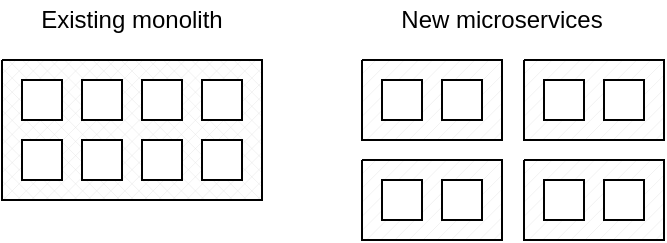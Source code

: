 <mxfile version="14.3.0" type="github">
  <diagram id="RNcFUo7VqlwyPA8upu9-" name="Page-1">
    <mxGraphModel dx="1186" dy="577" grid="1" gridSize="10" guides="1" tooltips="1" connect="1" arrows="1" fold="1" page="1" pageScale="1" pageWidth="850" pageHeight="1100" math="0" shadow="0">
      <root>
        <mxCell id="0" />
        <mxCell id="1" parent="0" />
        <mxCell id="mi0LymcQ1pZLXuuPxlSq-2" value="" style="verticalLabelPosition=bottom;verticalAlign=top;html=1;shape=mxgraph.basic.patternFillRect;fillStyle=diagGrid;step=5;fillStrokeWidth=0.2;fillStrokeColor=#dddddd;" parent="1" vertex="1">
          <mxGeometry x="10" y="40" width="130" height="70" as="geometry" />
        </mxCell>
        <mxCell id="mi0LymcQ1pZLXuuPxlSq-3" value="" style="verticalLabelPosition=bottom;verticalAlign=top;html=1;shape=mxgraph.basic.patternFillRect;fillStyle=diag;step=5;fillStrokeWidth=0.2;fillStrokeColor=#dddddd;" parent="1" vertex="1">
          <mxGeometry x="190" y="40" width="70" height="40" as="geometry" />
        </mxCell>
        <mxCell id="mi0LymcQ1pZLXuuPxlSq-4" value="" style="whiteSpace=wrap;html=1;aspect=fixed;" parent="1" vertex="1">
          <mxGeometry x="20" y="50" width="20" height="20" as="geometry" />
        </mxCell>
        <mxCell id="mi0LymcQ1pZLXuuPxlSq-5" value="" style="whiteSpace=wrap;html=1;aspect=fixed;" parent="1" vertex="1">
          <mxGeometry x="50" y="50" width="20" height="20" as="geometry" />
        </mxCell>
        <mxCell id="mi0LymcQ1pZLXuuPxlSq-6" value="" style="whiteSpace=wrap;html=1;aspect=fixed;" parent="1" vertex="1">
          <mxGeometry x="80" y="50" width="20" height="20" as="geometry" />
        </mxCell>
        <mxCell id="mi0LymcQ1pZLXuuPxlSq-7" value="" style="whiteSpace=wrap;html=1;aspect=fixed;" parent="1" vertex="1">
          <mxGeometry x="110" y="50" width="20" height="20" as="geometry" />
        </mxCell>
        <mxCell id="mi0LymcQ1pZLXuuPxlSq-8" value="" style="whiteSpace=wrap;html=1;aspect=fixed;" parent="1" vertex="1">
          <mxGeometry x="20" y="80" width="20" height="20" as="geometry" />
        </mxCell>
        <mxCell id="mi0LymcQ1pZLXuuPxlSq-9" value="" style="whiteSpace=wrap;html=1;aspect=fixed;" parent="1" vertex="1">
          <mxGeometry x="50" y="80" width="20" height="20" as="geometry" />
        </mxCell>
        <mxCell id="mi0LymcQ1pZLXuuPxlSq-10" value="" style="whiteSpace=wrap;html=1;aspect=fixed;" parent="1" vertex="1">
          <mxGeometry x="80" y="80" width="20" height="20" as="geometry" />
        </mxCell>
        <mxCell id="mi0LymcQ1pZLXuuPxlSq-11" value="" style="whiteSpace=wrap;html=1;aspect=fixed;" parent="1" vertex="1">
          <mxGeometry x="110" y="80" width="20" height="20" as="geometry" />
        </mxCell>
        <mxCell id="mi0LymcQ1pZLXuuPxlSq-13" value="" style="whiteSpace=wrap;html=1;aspect=fixed;" parent="1" vertex="1">
          <mxGeometry x="200" y="50" width="20" height="20" as="geometry" />
        </mxCell>
        <mxCell id="mi0LymcQ1pZLXuuPxlSq-14" value="" style="whiteSpace=wrap;html=1;aspect=fixed;" parent="1" vertex="1">
          <mxGeometry x="230" y="50" width="20" height="20" as="geometry" />
        </mxCell>
        <mxCell id="mi0LymcQ1pZLXuuPxlSq-16" value="" style="verticalLabelPosition=bottom;verticalAlign=top;html=1;shape=mxgraph.basic.patternFillRect;fillStyle=diag;step=5;fillStrokeWidth=0.2;fillStrokeColor=#dddddd;" parent="1" vertex="1">
          <mxGeometry x="190" y="90" width="70" height="40" as="geometry" />
        </mxCell>
        <mxCell id="mi0LymcQ1pZLXuuPxlSq-17" value="" style="whiteSpace=wrap;html=1;aspect=fixed;" parent="1" vertex="1">
          <mxGeometry x="200" y="100" width="20" height="20" as="geometry" />
        </mxCell>
        <mxCell id="mi0LymcQ1pZLXuuPxlSq-18" value="" style="whiteSpace=wrap;html=1;aspect=fixed;" parent="1" vertex="1">
          <mxGeometry x="230" y="100" width="20" height="20" as="geometry" />
        </mxCell>
        <mxCell id="mi0LymcQ1pZLXuuPxlSq-19" value="" style="verticalLabelPosition=bottom;verticalAlign=top;html=1;shape=mxgraph.basic.patternFillRect;fillStyle=diag;step=5;fillStrokeWidth=0.2;fillStrokeColor=#dddddd;" parent="1" vertex="1">
          <mxGeometry x="271" y="40" width="70" height="40" as="geometry" />
        </mxCell>
        <mxCell id="mi0LymcQ1pZLXuuPxlSq-20" value="" style="whiteSpace=wrap;html=1;aspect=fixed;" parent="1" vertex="1">
          <mxGeometry x="281" y="50" width="20" height="20" as="geometry" />
        </mxCell>
        <mxCell id="mi0LymcQ1pZLXuuPxlSq-21" value="" style="whiteSpace=wrap;html=1;aspect=fixed;" parent="1" vertex="1">
          <mxGeometry x="311" y="50" width="20" height="20" as="geometry" />
        </mxCell>
        <mxCell id="mi0LymcQ1pZLXuuPxlSq-22" value="" style="verticalLabelPosition=bottom;verticalAlign=top;html=1;shape=mxgraph.basic.patternFillRect;fillStyle=diag;step=5;fillStrokeWidth=0.2;fillStrokeColor=#dddddd;" parent="1" vertex="1">
          <mxGeometry x="271" y="90" width="70" height="40" as="geometry" />
        </mxCell>
        <mxCell id="mi0LymcQ1pZLXuuPxlSq-23" value="" style="whiteSpace=wrap;html=1;aspect=fixed;" parent="1" vertex="1">
          <mxGeometry x="281" y="100" width="20" height="20" as="geometry" />
        </mxCell>
        <mxCell id="mi0LymcQ1pZLXuuPxlSq-24" value="" style="whiteSpace=wrap;html=1;aspect=fixed;" parent="1" vertex="1">
          <mxGeometry x="311" y="100" width="20" height="20" as="geometry" />
        </mxCell>
        <mxCell id="mi0LymcQ1pZLXuuPxlSq-25" value="Existing monolith" style="text;html=1;strokeColor=none;fillColor=none;align=center;verticalAlign=middle;whiteSpace=wrap;rounded=0;" parent="1" vertex="1">
          <mxGeometry x="15" y="10" width="120" height="20" as="geometry" />
        </mxCell>
        <mxCell id="mi0LymcQ1pZLXuuPxlSq-26" value="New microservices" style="text;html=1;strokeColor=none;fillColor=none;align=center;verticalAlign=middle;whiteSpace=wrap;rounded=0;" parent="1" vertex="1">
          <mxGeometry x="200" y="10" width="120" height="20" as="geometry" />
        </mxCell>
      </root>
    </mxGraphModel>
  </diagram>
</mxfile>
